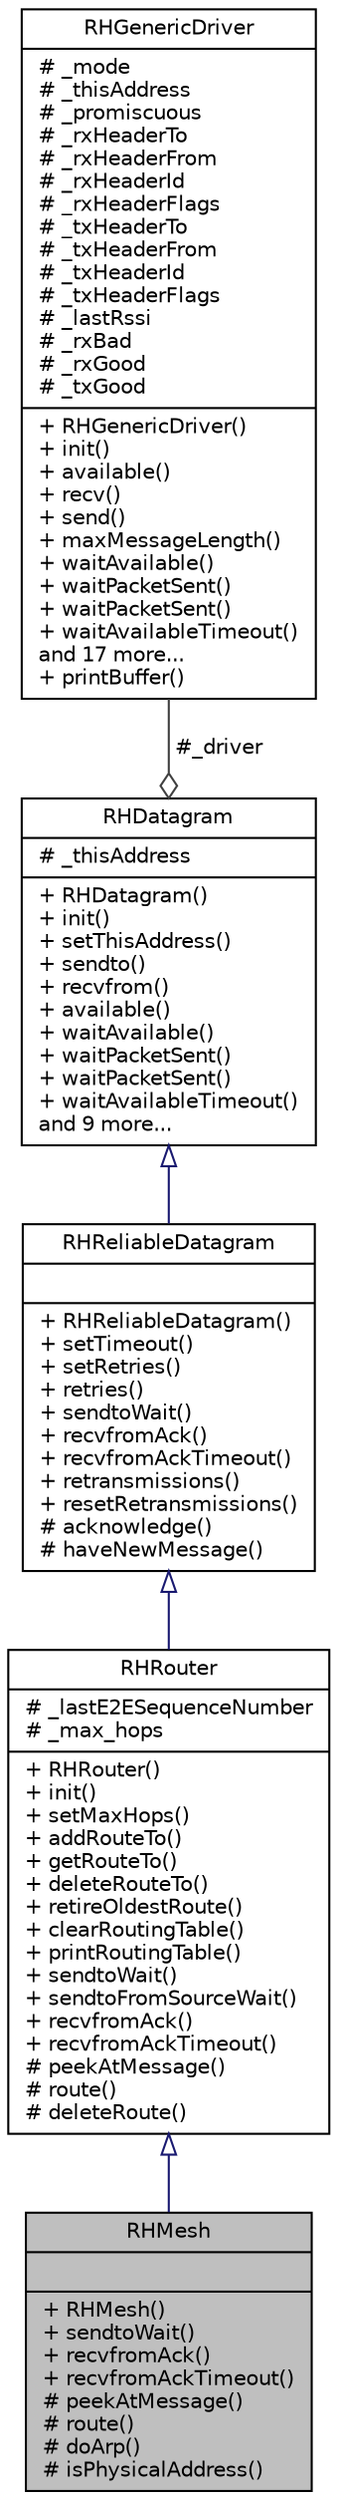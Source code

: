 digraph "RHMesh"
{
 // LATEX_PDF_SIZE
  edge [fontname="Helvetica",fontsize="10",labelfontname="Helvetica",labelfontsize="10"];
  node [fontname="Helvetica",fontsize="10",shape=record];
  Node1 [label="{RHMesh\n||+ RHMesh()\l+ sendtoWait()\l+ recvfromAck()\l+ recvfromAckTimeout()\l# peekAtMessage()\l# route()\l# doArp()\l# isPhysicalAddress()\l}",height=0.2,width=0.4,color="black", fillcolor="grey75", style="filled", fontcolor="black",tooltip="RHRouter subclass for sending addressed, optionally acknowledged datagrams multi-hop routed across a ..."];
  Node2 -> Node1 [dir="back",color="midnightblue",fontsize="10",style="solid",arrowtail="onormal",fontname="Helvetica"];
  Node2 [label="{RHRouter\n|# _lastE2ESequenceNumber\l# _max_hops\l|+ RHRouter()\l+ init()\l+ setMaxHops()\l+ addRouteTo()\l+ getRouteTo()\l+ deleteRouteTo()\l+ retireOldestRoute()\l+ clearRoutingTable()\l+ printRoutingTable()\l+ sendtoWait()\l+ sendtoFromSourceWait()\l+ recvfromAck()\l+ recvfromAckTimeout()\l# peekAtMessage()\l# route()\l# deleteRoute()\l}",height=0.2,width=0.4,color="black", fillcolor="white", style="filled",URL="$class_r_h_router.html",tooltip="RHReliableDatagram subclass for sending addressed, optionally acknowledged datagrams multi-hop routed..."];
  Node3 -> Node2 [dir="back",color="midnightblue",fontsize="10",style="solid",arrowtail="onormal",fontname="Helvetica"];
  Node3 [label="{RHReliableDatagram\n||+ RHReliableDatagram()\l+ setTimeout()\l+ setRetries()\l+ retries()\l+ sendtoWait()\l+ recvfromAck()\l+ recvfromAckTimeout()\l+ retransmissions()\l+ resetRetransmissions()\l# acknowledge()\l# haveNewMessage()\l}",height=0.2,width=0.4,color="black", fillcolor="white", style="filled",URL="$class_r_h_reliable_datagram.html",tooltip="RHDatagram subclass for sending addressed, acknowledged, retransmitted datagrams."];
  Node4 -> Node3 [dir="back",color="midnightblue",fontsize="10",style="solid",arrowtail="onormal",fontname="Helvetica"];
  Node4 [label="{RHDatagram\n|# _thisAddress\l|+ RHDatagram()\l+ init()\l+ setThisAddress()\l+ sendto()\l+ recvfrom()\l+ available()\l+ waitAvailable()\l+ waitPacketSent()\l+ waitPacketSent()\l+ waitAvailableTimeout()\land 9 more...\l}",height=0.2,width=0.4,color="black", fillcolor="white", style="filled",URL="$class_r_h_datagram.html",tooltip="Manager class for addressed, unreliable messages."];
  Node5 -> Node4 [color="grey25",fontsize="10",style="solid",label=" #_driver" ,arrowhead="odiamond",fontname="Helvetica"];
  Node5 [label="{RHGenericDriver\n|# _mode\l# _thisAddress\l# _promiscuous\l# _rxHeaderTo\l# _rxHeaderFrom\l# _rxHeaderId\l# _rxHeaderFlags\l# _txHeaderTo\l# _txHeaderFrom\l# _txHeaderId\l# _txHeaderFlags\l# _lastRssi\l# _rxBad\l# _rxGood\l# _txGood\l|+ RHGenericDriver()\l+ init()\l+ available()\l+ recv()\l+ send()\l+ maxMessageLength()\l+ waitAvailable()\l+ waitPacketSent()\l+ waitPacketSent()\l+ waitAvailableTimeout()\land 17 more...\l+ printBuffer()\l}",height=0.2,width=0.4,color="black", fillcolor="white", style="filled",URL="$class_r_h_generic_driver.html",tooltip="Abstract base class for a RadioHead driver."];
}
